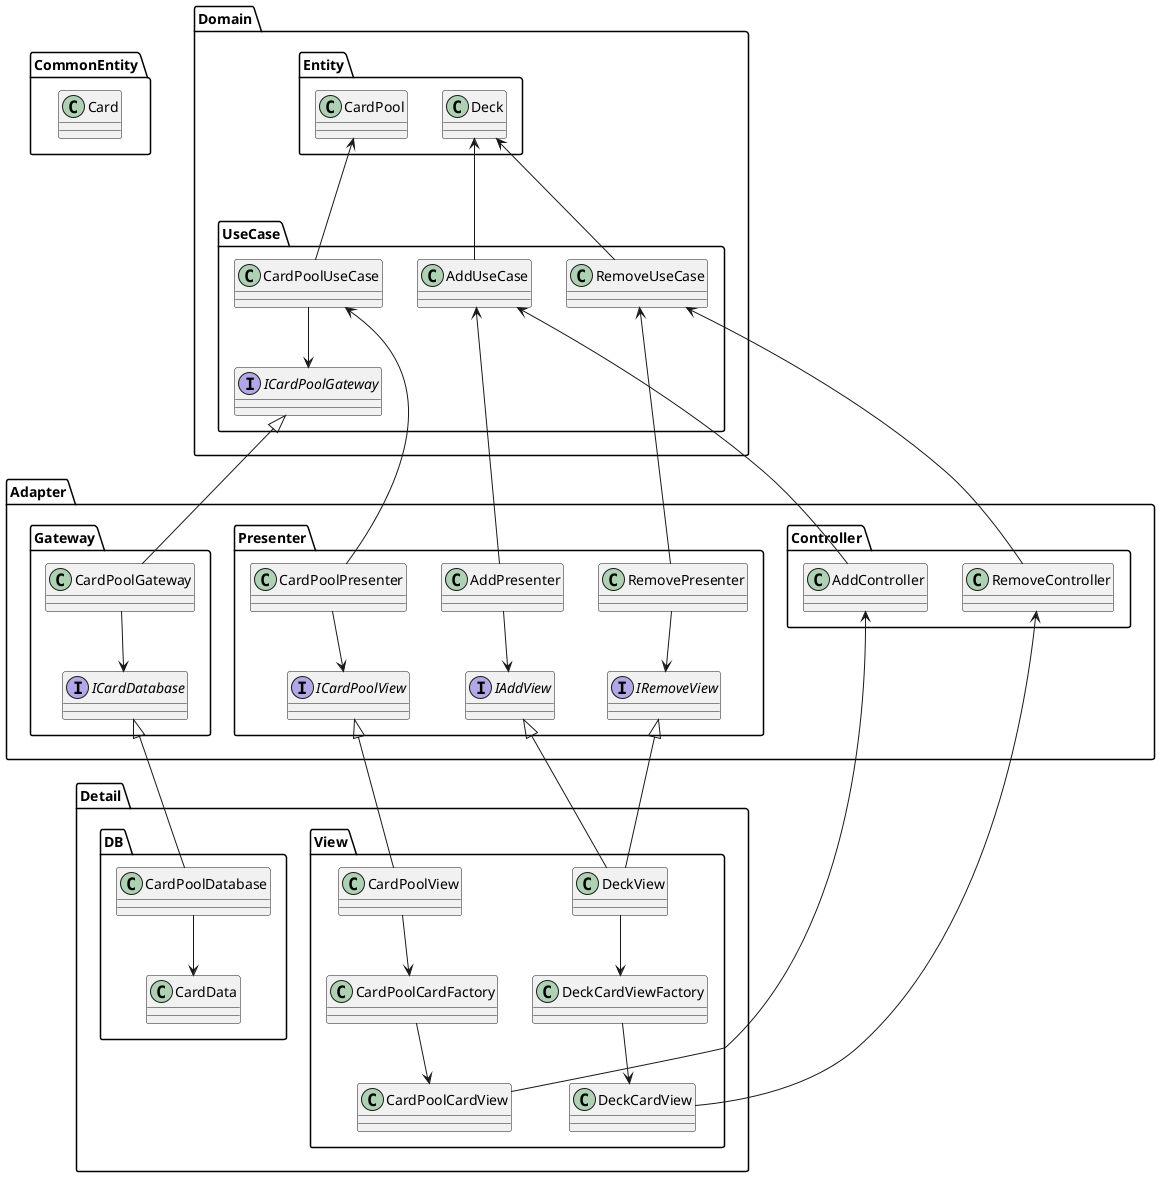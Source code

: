 ﻿@startuml


package CommonEntity
{
class Card
{
}
}
package Domain
{
package Entity
{

class Deck
{
}

class CardPool
{
}
}



package UseCase
{
class RemoveUseCase
{
}

class AddUseCase
{
}

class CardPoolUseCase
{
}
interface ICardPoolGateway
{
}
}
}

package Adapter
{

package Presenter
{
class RemovePresenter
{
}
interface IRemoveView
{
}

class AddPresenter
{
}

interface IAddView

class CardPoolPresenter
interface ICardPoolView
}

package Controller
{
class AddController
class RemoveController
}

package Gateway
{
class CardPoolGateway
interface ICardDatabase
}
}

package Detail
{


package View
{
class DeckView
{
}

class DeckCardView
{
}

class DeckCardViewFactory
{
}

class CardPoolView
class CardPoolCardView
class CardPoolCardFactory

}

package DB
{
class CardPoolDatabase
class CardData
}

}

AddUseCase -u-> Deck

AddPresenter -u--> AddUseCase
AddPresenter --> IAddView

DeckView -u-|> IAddView

RemoveUseCase -u--> Deck

RemovePresenter -u-> RemoveUseCase
RemovePresenter --> IRemoveView

DeckView -u-|> IRemoveView

DeckView -d-> DeckCardViewFactory
DeckCardViewFactory -d-> DeckCardView
DeckCardView -u--> RemoveController

CardPoolUseCase -u-> CardPool

CardPoolView -d-> CardPoolCardFactory
CardPoolPresenter -u-> CardPoolUseCase
CardPoolPresenter --> ICardPoolView
CardPoolView -u-|> ICardPoolView
CardPoolCardFactory -d-> CardPoolCardView
CardPoolCardView -u-> AddController

AddController -u-> AddUseCase
RemoveController -u-> RemoveUseCase

CardPoolUseCase --> ICardPoolGateway
CardPoolGateway -u-|> ICardPoolGateway
CardPoolGateway --> ICardDatabase

CardPoolDatabase -u-|> ICardDatabase
CardPoolDatabase --> CardData

@enduml